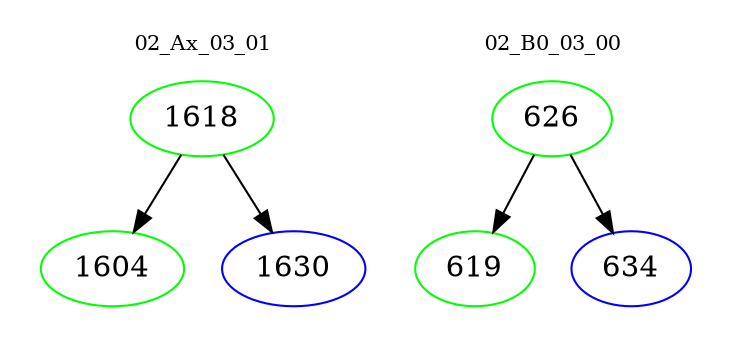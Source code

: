 digraph{
subgraph cluster_0 {
color = white
label = "02_Ax_03_01";
fontsize=10;
T0_1618 [label="1618", color="green"]
T0_1618 -> T0_1604 [color="black"]
T0_1604 [label="1604", color="green"]
T0_1618 -> T0_1630 [color="black"]
T0_1630 [label="1630", color="blue"]
}
subgraph cluster_1 {
color = white
label = "02_B0_03_00";
fontsize=10;
T1_626 [label="626", color="green"]
T1_626 -> T1_619 [color="black"]
T1_619 [label="619", color="green"]
T1_626 -> T1_634 [color="black"]
T1_634 [label="634", color="blue"]
}
}
